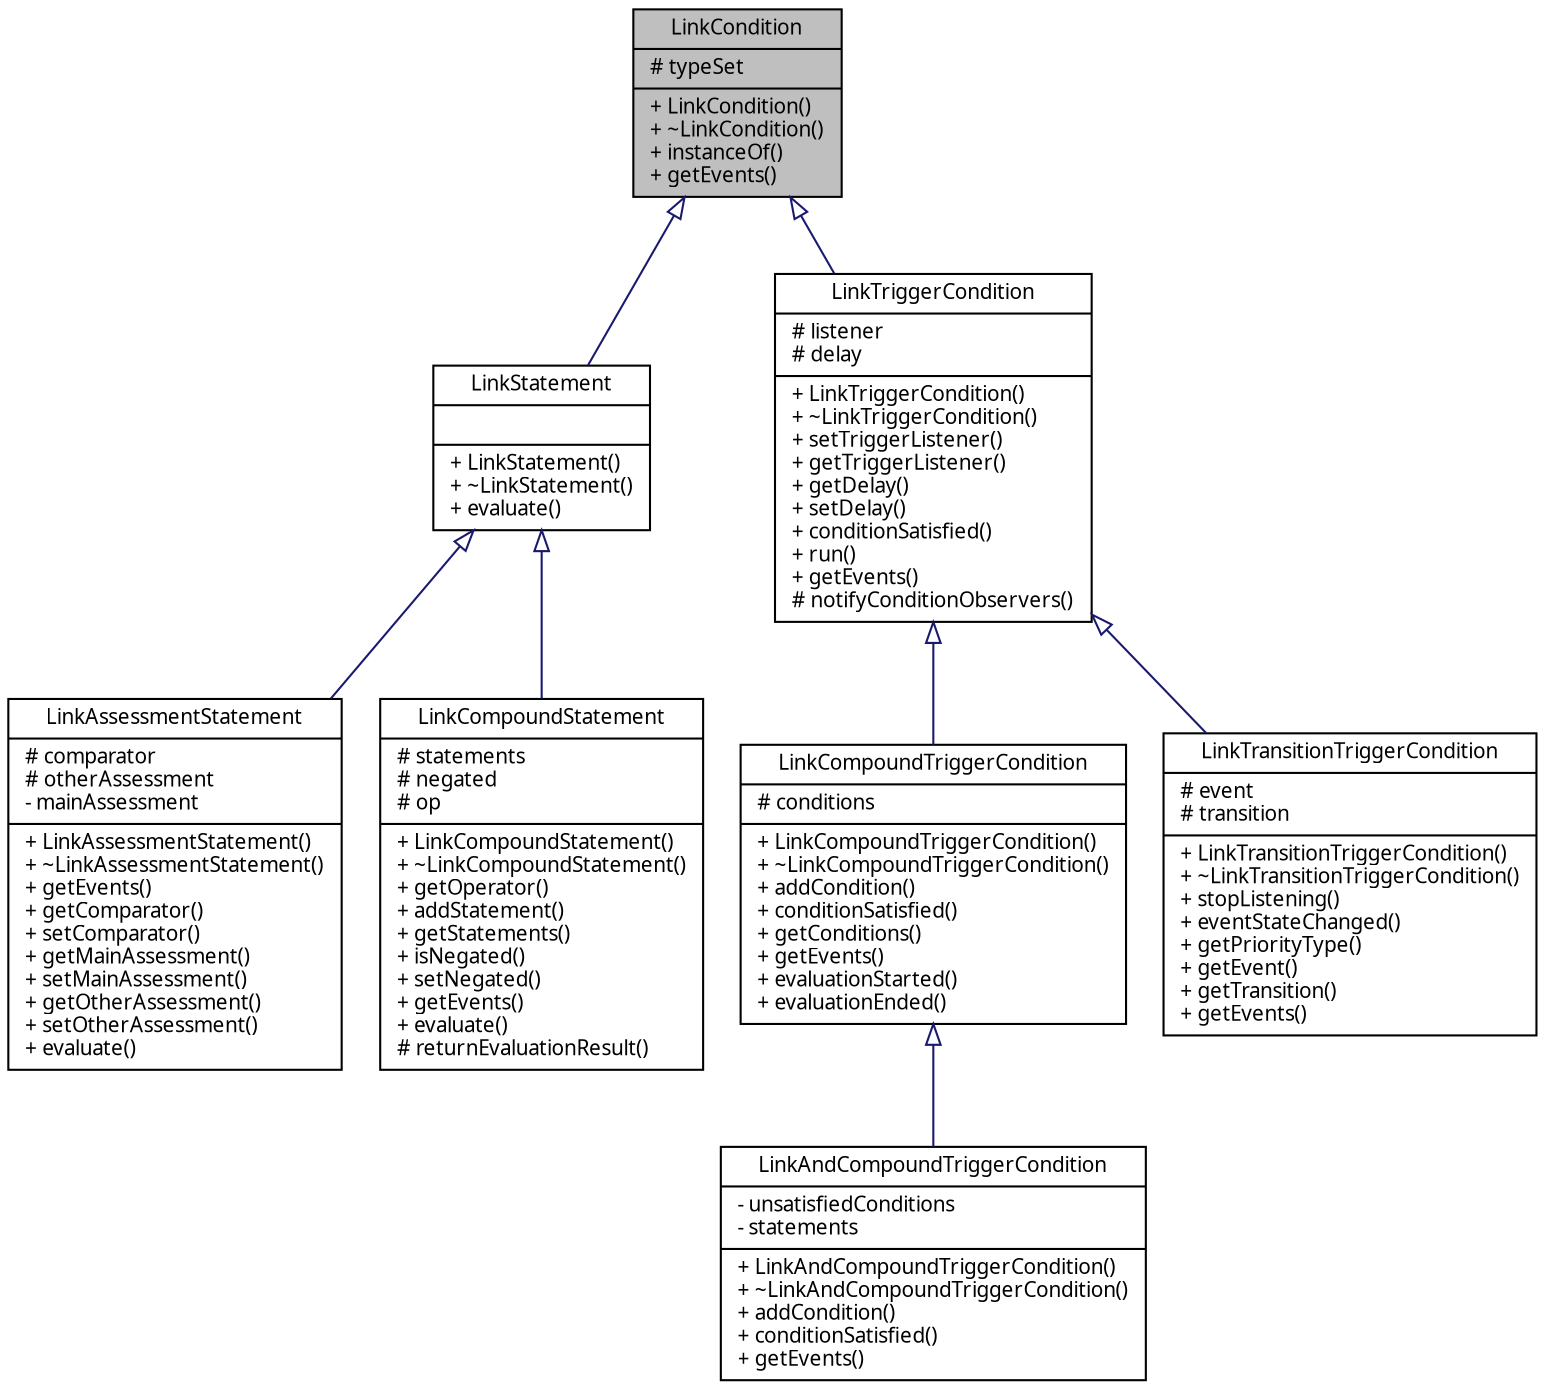 digraph G
{
  edge [fontname="FreeSans.ttf",fontsize=10,labelfontname="FreeSans.ttf",labelfontsize=10];
  node [fontname="FreeSans.ttf",fontsize=10,shape=record];
  Node1 [label="{LinkCondition\n|# typeSet\l|+ LinkCondition()\l+ ~LinkCondition()\l+ instanceOf()\l+ getEvents()\l}",height=0.2,width=0.4,color="black", fillcolor="grey75", style="filled" fontcolor="black"];
  Node1 -> Node2 [dir=back,color="midnightblue",fontsize=10,style="solid",arrowtail="empty"];
  Node2 [label="{LinkStatement\n||+ LinkStatement()\l+ ~LinkStatement()\l+ evaluate()\l}",height=0.2,width=0.4,color="black", fillcolor="white", style="filled",URL="$classbr_1_1pucrio_1_1telemidia_1_1ginga_1_1ncl_1_1model_1_1link_1_1LinkStatement.html"];
  Node2 -> Node3 [dir=back,color="midnightblue",fontsize=10,style="solid",arrowtail="empty"];
  Node3 [label="{LinkAssessmentStatement\n|# comparator\l# otherAssessment\l- mainAssessment\l|+ LinkAssessmentStatement()\l+ ~LinkAssessmentStatement()\l+ getEvents()\l+ getComparator()\l+ setComparator()\l+ getMainAssessment()\l+ setMainAssessment()\l+ getOtherAssessment()\l+ setOtherAssessment()\l+ evaluate()\l}",height=0.2,width=0.4,color="black", fillcolor="white", style="filled",URL="$classbr_1_1pucrio_1_1telemidia_1_1ginga_1_1ncl_1_1model_1_1link_1_1LinkAssessmentStatement.html"];
  Node2 -> Node4 [dir=back,color="midnightblue",fontsize=10,style="solid",arrowtail="empty"];
  Node4 [label="{LinkCompoundStatement\n|# statements\l# negated\l# op\l|+ LinkCompoundStatement()\l+ ~LinkCompoundStatement()\l+ getOperator()\l+ addStatement()\l+ getStatements()\l+ isNegated()\l+ setNegated()\l+ getEvents()\l+ evaluate()\l# returnEvaluationResult()\l}",height=0.2,width=0.4,color="black", fillcolor="white", style="filled",URL="$classbr_1_1pucrio_1_1telemidia_1_1ginga_1_1ncl_1_1model_1_1link_1_1LinkCompoundStatement.html"];
  Node1 -> Node5 [dir=back,color="midnightblue",fontsize=10,style="solid",arrowtail="empty"];
  Node5 [label="{LinkTriggerCondition\n|# listener\l# delay\l|+ LinkTriggerCondition()\l+ ~LinkTriggerCondition()\l+ setTriggerListener()\l+ getTriggerListener()\l+ getDelay()\l+ setDelay()\l+ conditionSatisfied()\l+ run()\l+ getEvents()\l# notifyConditionObservers()\l}",height=0.2,width=0.4,color="black", fillcolor="white", style="filled",URL="$classbr_1_1pucrio_1_1telemidia_1_1ginga_1_1ncl_1_1model_1_1link_1_1LinkTriggerCondition.html"];
  Node5 -> Node6 [dir=back,color="midnightblue",fontsize=10,style="solid",arrowtail="empty"];
  Node6 [label="{LinkCompoundTriggerCondition\n|# conditions\l|+ LinkCompoundTriggerCondition()\l+ ~LinkCompoundTriggerCondition()\l+ addCondition()\l+ conditionSatisfied()\l+ getConditions()\l+ getEvents()\l+ evaluationStarted()\l+ evaluationEnded()\l}",height=0.2,width=0.4,color="black", fillcolor="white", style="filled",URL="$classbr_1_1pucrio_1_1telemidia_1_1ginga_1_1ncl_1_1model_1_1link_1_1LinkCompoundTriggerCondition.html"];
  Node6 -> Node7 [dir=back,color="midnightblue",fontsize=10,style="solid",arrowtail="empty"];
  Node7 [label="{LinkAndCompoundTriggerCondition\n|- unsatisfiedConditions\l- statements\l|+ LinkAndCompoundTriggerCondition()\l+ ~LinkAndCompoundTriggerCondition()\l+ addCondition()\l+ conditionSatisfied()\l+ getEvents()\l}",height=0.2,width=0.4,color="black", fillcolor="white", style="filled",URL="$classbr_1_1pucrio_1_1telemidia_1_1ginga_1_1ncl_1_1model_1_1link_1_1LinkAndCompoundTriggerCondition.html"];
  Node5 -> Node8 [dir=back,color="midnightblue",fontsize=10,style="solid",arrowtail="empty"];
  Node8 [label="{LinkTransitionTriggerCondition\n|# event\l# transition\l|+ LinkTransitionTriggerCondition()\l+ ~LinkTransitionTriggerCondition()\l+ stopListening()\l+ eventStateChanged()\l+ getPriorityType()\l+ getEvent()\l+ getTransition()\l+ getEvents()\l}",height=0.2,width=0.4,color="black", fillcolor="white", style="filled",URL="$classbr_1_1pucrio_1_1telemidia_1_1ginga_1_1ncl_1_1model_1_1link_1_1LinkTransitionTriggerCondition.html"];
}
